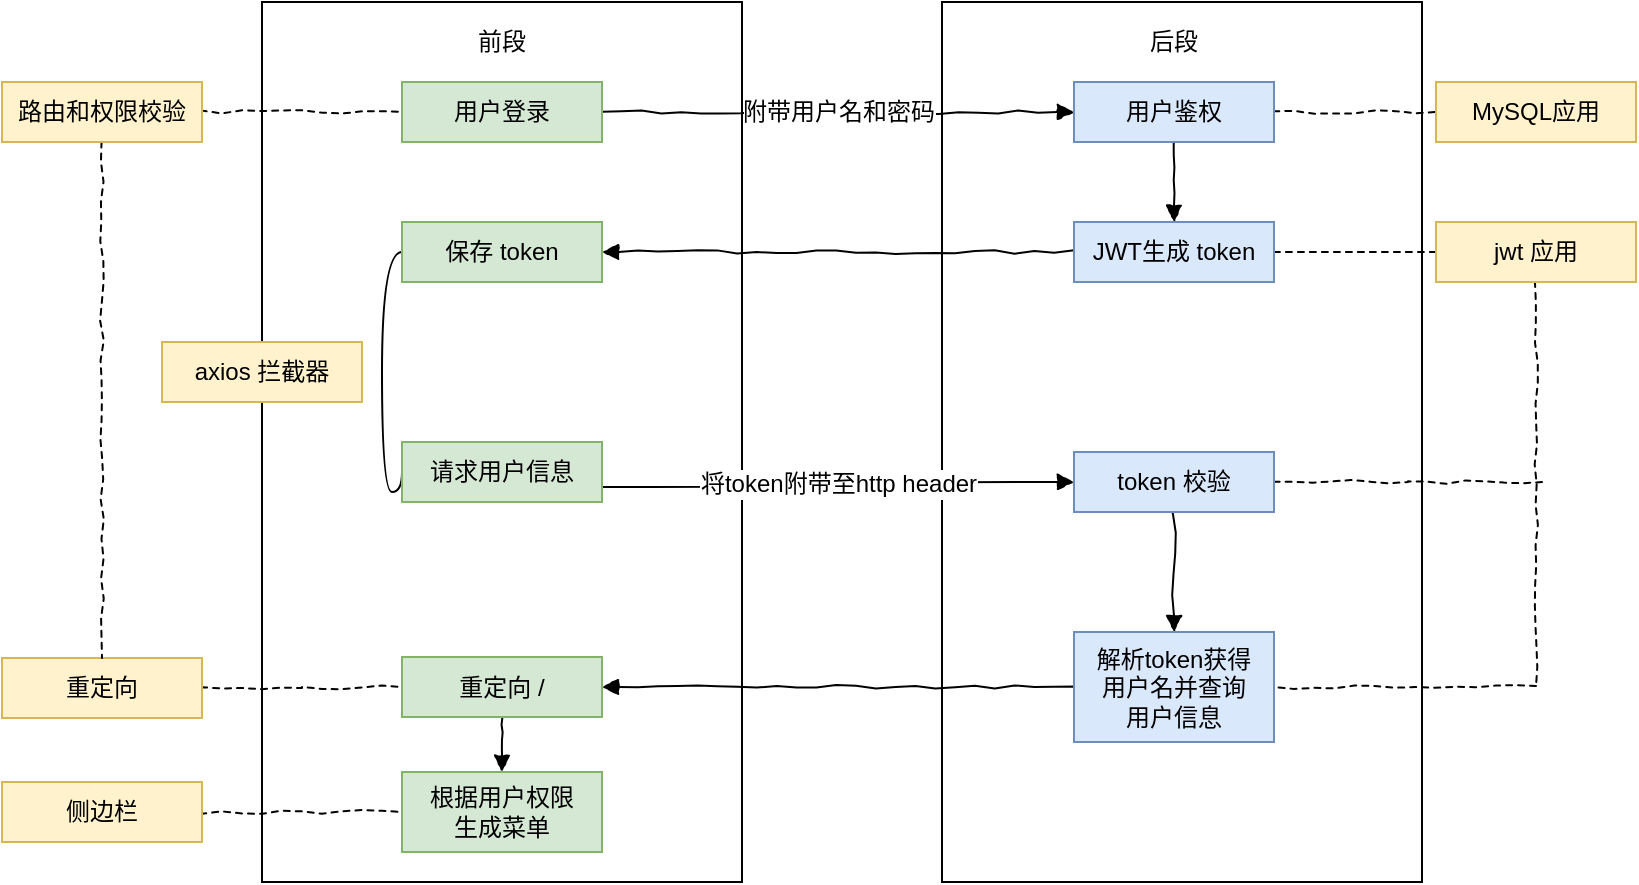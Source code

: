<mxfile version="12.2.4" pages="1"><diagram id="lp6NaakhqtYQlcUqHOft" name="Page-1"><mxGraphModel dx="738" dy="295" grid="1" gridSize="10" guides="1" tooltips="1" connect="1" arrows="1" fold="1" page="1" pageScale="1" pageWidth="827" pageHeight="1169" math="0" shadow="0"><root><mxCell id="0"/><mxCell id="1" parent="0"/><mxCell id="2" value="" style="rounded=0;whiteSpace=wrap;html=1;" parent="1" vertex="1"><mxGeometry x="140" y="40" width="240" height="440" as="geometry"/></mxCell><mxCell id="3" value="" style="rounded=0;whiteSpace=wrap;html=1;" parent="1" vertex="1"><mxGeometry x="480" y="40" width="240" height="440" as="geometry"/></mxCell><mxCell id="4" value="前段" style="text;html=1;strokeColor=none;fillColor=none;align=center;verticalAlign=middle;whiteSpace=wrap;rounded=0;" parent="1" vertex="1"><mxGeometry x="240" y="50" width="40" height="20" as="geometry"/></mxCell><mxCell id="5" value="后段" style="text;html=1;strokeColor=none;fillColor=none;align=center;verticalAlign=middle;whiteSpace=wrap;rounded=0;" parent="1" vertex="1"><mxGeometry x="576" y="50" width="40" height="20" as="geometry"/></mxCell><mxCell id="36" style="edgeStyle=orthogonalEdgeStyle;rounded=0;orthogonalLoop=1;jettySize=auto;html=1;exitX=1;exitY=0.5;exitDx=0;exitDy=0;entryX=0;entryY=0.5;entryDx=0;entryDy=0;endArrow=none;endFill=0;dashed=1;comic=1;" parent="1" source="6" target="34" edge="1"><mxGeometry relative="1" as="geometry"/></mxCell><mxCell id="6" value="重定向" style="rounded=0;whiteSpace=wrap;html=1;fillColor=#fff2cc;strokeColor=#d6b656;" parent="1" vertex="1"><mxGeometry x="10" y="368" width="100" height="30" as="geometry"/></mxCell><mxCell id="7" value="axios 拦截器" style="rounded=0;whiteSpace=wrap;html=1;fillColor=#fff2cc;strokeColor=#d6b656;" parent="1" vertex="1"><mxGeometry x="90" y="210" width="100" height="30" as="geometry"/></mxCell><mxCell id="38" style="edgeStyle=orthogonalEdgeStyle;rounded=0;orthogonalLoop=1;jettySize=auto;html=1;exitX=1;exitY=0.5;exitDx=0;exitDy=0;entryX=0;entryY=0.5;entryDx=0;entryDy=0;dashed=1;endArrow=none;endFill=0;comic=1;" parent="1" source="8" target="37" edge="1"><mxGeometry relative="1" as="geometry"/></mxCell><mxCell id="8" value="侧边栏" style="rounded=0;whiteSpace=wrap;html=1;fillColor=#fff2cc;strokeColor=#d6b656;" parent="1" vertex="1"><mxGeometry x="10" y="430" width="100" height="30" as="geometry"/></mxCell><mxCell id="10" style="edgeStyle=orthogonalEdgeStyle;rounded=0;orthogonalLoop=1;jettySize=auto;html=1;exitX=0.5;exitY=1;exitDx=0;exitDy=0;dashed=1;endArrow=none;endFill=0;comic=1;" parent="1" source="9" target="6" edge="1"><mxGeometry relative="1" as="geometry"/></mxCell><mxCell id="12" style="edgeStyle=orthogonalEdgeStyle;rounded=0;orthogonalLoop=1;jettySize=auto;html=1;exitX=1;exitY=0.5;exitDx=0;exitDy=0;entryX=0;entryY=0.5;entryDx=0;entryDy=0;dashed=1;endArrow=none;endFill=0;comic=1;" parent="1" source="9" target="11" edge="1"><mxGeometry relative="1" as="geometry"/></mxCell><mxCell id="9" value="路由和权限校验" style="rounded=0;whiteSpace=wrap;html=1;fillColor=#fff2cc;strokeColor=#d6b656;" parent="1" vertex="1"><mxGeometry x="10" y="80" width="100" height="30" as="geometry"/></mxCell><mxCell id="14" value="&lt;span style=&quot;font-size: 12px&quot;&gt;附带用户名和密码&lt;/span&gt;" style="edgeStyle=orthogonalEdgeStyle;rounded=0;orthogonalLoop=1;jettySize=auto;html=1;exitX=1;exitY=0.5;exitDx=0;exitDy=0;entryX=0;entryY=0.5;entryDx=0;entryDy=0;endArrow=block;endFill=1;comic=1;" parent="1" source="11" target="13" edge="1"><mxGeometry relative="1" as="geometry"/></mxCell><mxCell id="11" value="用户登录" style="rounded=0;whiteSpace=wrap;html=1;fillColor=#d5e8d4;strokeColor=#82b366;" parent="1" vertex="1"><mxGeometry x="210" y="80" width="100" height="30" as="geometry"/></mxCell><mxCell id="18" style="edgeStyle=orthogonalEdgeStyle;rounded=0;orthogonalLoop=1;jettySize=auto;html=1;exitX=1;exitY=0.5;exitDx=0;exitDy=0;endArrow=none;endFill=0;dashed=1;comic=1;" parent="1" source="13" target="17" edge="1"><mxGeometry relative="1" as="geometry"/></mxCell><mxCell id="20" style="edgeStyle=orthogonalEdgeStyle;rounded=0;orthogonalLoop=1;jettySize=auto;html=1;exitX=0.5;exitY=1;exitDx=0;exitDy=0;entryX=0.5;entryY=0;entryDx=0;entryDy=0;endArrow=block;endFill=1;comic=1;" parent="1" source="13" target="19" edge="1"><mxGeometry relative="1" as="geometry"/></mxCell><mxCell id="13" value="用户鉴权" style="rounded=0;whiteSpace=wrap;html=1;fillColor=#dae8fc;strokeColor=#6c8ebf;" parent="1" vertex="1"><mxGeometry x="546" y="80" width="100" height="30" as="geometry"/></mxCell><mxCell id="17" value="MySQL应用" style="rounded=0;whiteSpace=wrap;html=1;fillColor=#fff2cc;strokeColor=#d6b656;" parent="1" vertex="1"><mxGeometry x="727" y="80" width="100" height="30" as="geometry"/></mxCell><mxCell id="22" style="edgeStyle=orthogonalEdgeStyle;rounded=0;orthogonalLoop=1;jettySize=auto;html=1;exitX=0;exitY=0.5;exitDx=0;exitDy=0;entryX=1;entryY=0.5;entryDx=0;entryDy=0;endArrow=block;endFill=1;shadow=0;comic=1;" parent="1" source="19" target="21" edge="1"><mxGeometry relative="1" as="geometry"/></mxCell><mxCell id="28" style="edgeStyle=orthogonalEdgeStyle;curved=1;orthogonalLoop=1;jettySize=auto;html=1;exitX=1;exitY=0.5;exitDx=0;exitDy=0;entryX=0;entryY=0.5;entryDx=0;entryDy=0;endArrow=none;endFill=0;dashed=1;comic=1;" parent="1" source="19" target="27" edge="1"><mxGeometry relative="1" as="geometry"/></mxCell><mxCell id="19" value="JWT生成 token" style="rounded=0;whiteSpace=wrap;html=1;fillColor=#dae8fc;strokeColor=#6c8ebf;" parent="1" vertex="1"><mxGeometry x="546" y="150" width="100" height="30" as="geometry"/></mxCell><mxCell id="24" style="edgeStyle=orthogonalEdgeStyle;orthogonalLoop=1;jettySize=auto;html=1;exitX=0;exitY=0.5;exitDx=0;exitDy=0;entryX=0;entryY=0.5;entryDx=0;entryDy=0;endArrow=none;endFill=0;curved=1;" parent="1" source="21" target="23" edge="1"><mxGeometry relative="1" as="geometry"><Array as="points"><mxPoint x="200" y="165"/><mxPoint x="200" y="285"/></Array></mxGeometry></mxCell><mxCell id="21" value="保存 token" style="rounded=0;whiteSpace=wrap;html=1;fillColor=#d5e8d4;strokeColor=#82b366;" parent="1" vertex="1"><mxGeometry x="210" y="150" width="100" height="30" as="geometry"/></mxCell><mxCell id="26" value="&lt;font style=&quot;font-size: 12px&quot;&gt;将token附带至http header&lt;/font&gt;" style="edgeStyle=orthogonalEdgeStyle;curved=1;orthogonalLoop=1;jettySize=auto;html=1;exitX=1;exitY=0.75;exitDx=0;exitDy=0;entryX=0;entryY=0.5;entryDx=0;entryDy=0;endArrow=block;endFill=1;comic=1;shadow=0;" parent="1" source="23" target="25" edge="1"><mxGeometry relative="1" as="geometry"/></mxCell><mxCell id="23" value="请求用户信息" style="rounded=0;whiteSpace=wrap;html=1;fillColor=#d5e8d4;strokeColor=#82b366;" parent="1" vertex="1"><mxGeometry x="210" y="260" width="100" height="30" as="geometry"/></mxCell><mxCell id="32" style="edgeStyle=orthogonalEdgeStyle;rounded=0;orthogonalLoop=1;jettySize=auto;html=1;exitX=1;exitY=0.5;exitDx=0;exitDy=0;dashed=1;endArrow=none;endFill=0;comic=1;" parent="1" source="25" edge="1"><mxGeometry relative="1" as="geometry"><mxPoint x="780" y="280" as="targetPoint"/></mxGeometry></mxCell><mxCell id="33" style="edgeStyle=orthogonalEdgeStyle;rounded=0;orthogonalLoop=1;jettySize=auto;html=1;exitX=0.5;exitY=1;exitDx=0;exitDy=0;entryX=0.5;entryY=0;entryDx=0;entryDy=0;endArrow=block;endFill=1;comic=1;" parent="1" source="25" target="29" edge="1"><mxGeometry relative="1" as="geometry"/></mxCell><mxCell id="25" value="token 校验" style="rounded=0;whiteSpace=wrap;html=1;fillColor=#dae8fc;strokeColor=#6c8ebf;" parent="1" vertex="1"><mxGeometry x="546" y="265" width="100" height="30" as="geometry"/></mxCell><mxCell id="31" style="edgeStyle=orthogonalEdgeStyle;orthogonalLoop=1;jettySize=auto;html=1;exitX=0.5;exitY=1;exitDx=0;exitDy=0;entryX=1;entryY=0.5;entryDx=0;entryDy=0;dashed=1;endArrow=none;endFill=0;rounded=0;comic=1;" parent="1" source="27" target="29" edge="1"><mxGeometry relative="1" as="geometry"/></mxCell><mxCell id="27" value="jwt 应用" style="rounded=0;whiteSpace=wrap;html=1;fillColor=#fff2cc;strokeColor=#d6b656;" parent="1" vertex="1"><mxGeometry x="727" y="150" width="100" height="30" as="geometry"/></mxCell><mxCell id="35" style="edgeStyle=orthogonalEdgeStyle;rounded=0;orthogonalLoop=1;jettySize=auto;html=1;exitX=0;exitY=0.5;exitDx=0;exitDy=0;entryX=1;entryY=0.5;entryDx=0;entryDy=0;endArrow=block;endFill=1;comic=1;" parent="1" source="29" target="34" edge="1"><mxGeometry relative="1" as="geometry"/></mxCell><mxCell id="29" value="解析token获得&lt;br&gt;用户名并查询&lt;br&gt;用户信息" style="rounded=0;whiteSpace=wrap;html=1;fillColor=#dae8fc;strokeColor=#6c8ebf;" parent="1" vertex="1"><mxGeometry x="546" y="355" width="100" height="55" as="geometry"/></mxCell><mxCell id="39" style="edgeStyle=orthogonalEdgeStyle;rounded=0;orthogonalLoop=1;jettySize=auto;html=1;exitX=0.5;exitY=1;exitDx=0;exitDy=0;entryX=0.5;entryY=0;entryDx=0;entryDy=0;endArrow=block;endFill=1;comic=1;" parent="1" source="34" target="37" edge="1"><mxGeometry relative="1" as="geometry"/></mxCell><mxCell id="34" value="重定向 /" style="rounded=0;whiteSpace=wrap;html=1;fillColor=#d5e8d4;strokeColor=#82b366;" parent="1" vertex="1"><mxGeometry x="210" y="367.5" width="100" height="30" as="geometry"/></mxCell><mxCell id="37" value="根据用户权限&lt;br&gt;生成菜单" style="rounded=0;whiteSpace=wrap;html=1;fillColor=#d5e8d4;strokeColor=#82b366;" parent="1" vertex="1"><mxGeometry x="210" y="425" width="100" height="40" as="geometry"/></mxCell></root></mxGraphModel></diagram></mxfile>